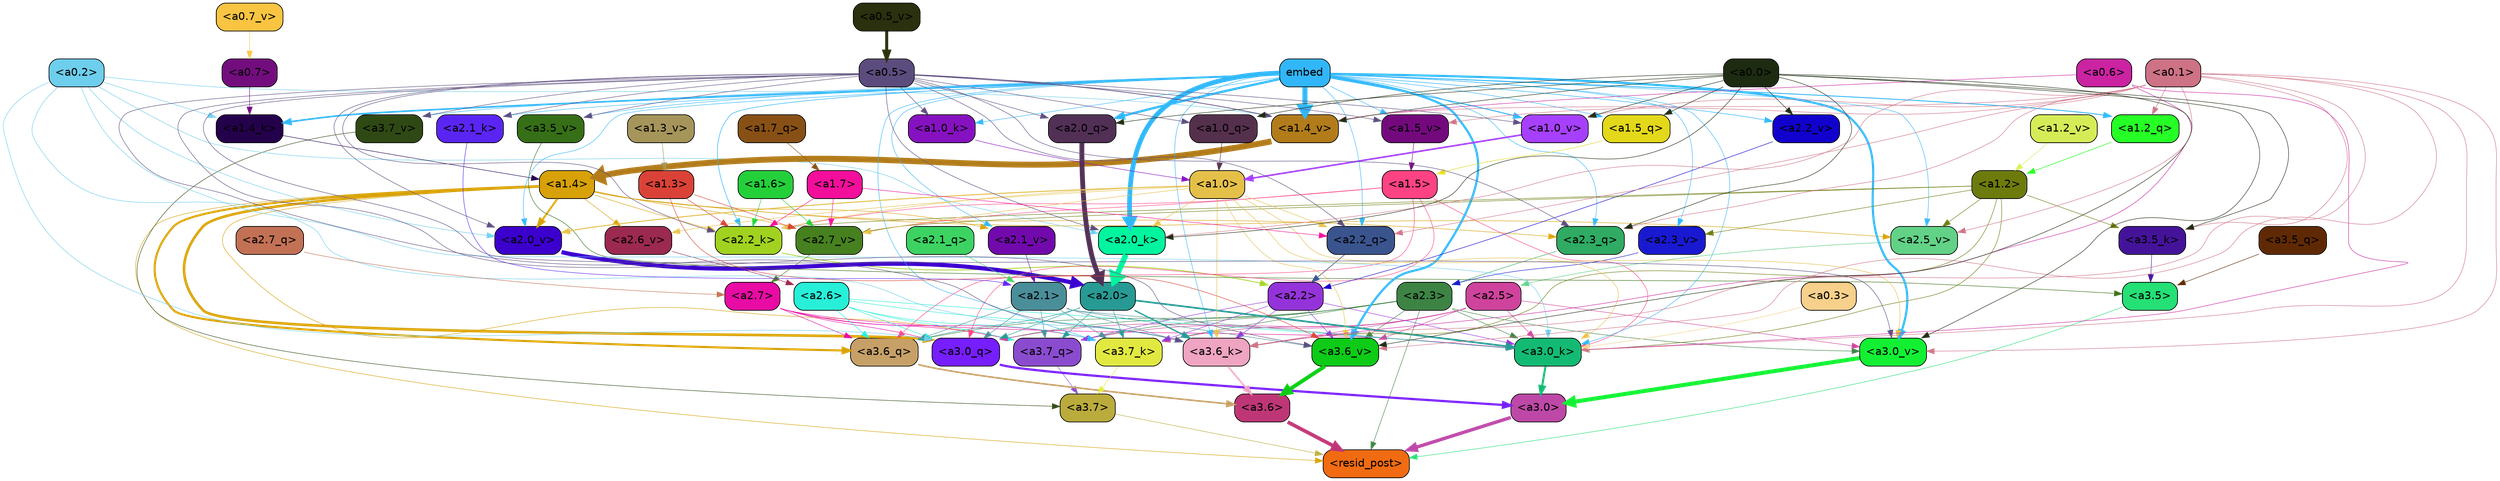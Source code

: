 strict digraph "" {
	graph [bgcolor=transparent,
		layout=dot,
		overlap=false,
		splines=true
	];
	"<a3.7>"	[color=black,
		fillcolor="#baab3c",
		fontname=Helvetica,
		shape=box,
		style="filled, rounded"];
	"<resid_post>"	[color=black,
		fillcolor="#f16b12",
		fontname=Helvetica,
		shape=box,
		style="filled, rounded"];
	"<a3.7>" -> "<resid_post>"	[color="#baab3c",
		penwidth=0.6];
	"<a3.6>"	[color=black,
		fillcolor="#bf3676",
		fontname=Helvetica,
		shape=box,
		style="filled, rounded"];
	"<a3.6>" -> "<resid_post>"	[color="#bf3676",
		penwidth=4.646730065345764];
	"<a3.5>"	[color=black,
		fillcolor="#24e075",
		fontname=Helvetica,
		shape=box,
		style="filled, rounded"];
	"<a3.5>" -> "<resid_post>"	[color="#24e075",
		penwidth=0.6];
	"<a3.0>"	[color=black,
		fillcolor="#bd48a7",
		fontname=Helvetica,
		shape=box,
		style="filled, rounded"];
	"<a3.0>" -> "<resid_post>"	[color="#bd48a7",
		penwidth=4.323132634162903];
	"<a2.3>"	[color=black,
		fillcolor="#3d8444",
		fontname=Helvetica,
		shape=box,
		style="filled, rounded"];
	"<a2.3>" -> "<resid_post>"	[color="#3d8444",
		penwidth=0.6];
	"<a3.7_q>"	[color=black,
		fillcolor="#8b4bcf",
		fontname=Helvetica,
		shape=box,
		style="filled, rounded"];
	"<a2.3>" -> "<a3.7_q>"	[color="#3d8444",
		penwidth=0.6];
	"<a3.6_q>"	[color=black,
		fillcolor="#c6a067",
		fontname=Helvetica,
		shape=box,
		style="filled, rounded"];
	"<a2.3>" -> "<a3.6_q>"	[color="#3d8444",
		penwidth=0.6];
	"<a3.0_q>"	[color=black,
		fillcolor="#761efd",
		fontname=Helvetica,
		shape=box,
		style="filled, rounded"];
	"<a2.3>" -> "<a3.0_q>"	[color="#3d8444",
		penwidth=0.6];
	"<a3.7_k>"	[color=black,
		fillcolor="#e1e941",
		fontname=Helvetica,
		shape=box,
		style="filled, rounded"];
	"<a2.3>" -> "<a3.7_k>"	[color="#3d8444",
		penwidth=0.6];
	"<a3.0_k>"	[color=black,
		fillcolor="#13ba73",
		fontname=Helvetica,
		shape=box,
		style="filled, rounded"];
	"<a2.3>" -> "<a3.0_k>"	[color="#3d8444",
		penwidth=0.6];
	"<a3.6_v>"	[color=black,
		fillcolor="#0dcb16",
		fontname=Helvetica,
		shape=box,
		style="filled, rounded"];
	"<a2.3>" -> "<a3.6_v>"	[color="#3d8444",
		penwidth=0.6];
	"<a3.0_v>"	[color=black,
		fillcolor="#13f033",
		fontname=Helvetica,
		shape=box,
		style="filled, rounded"];
	"<a2.3>" -> "<a3.0_v>"	[color="#3d8444",
		penwidth=0.6];
	"<a1.4>"	[color=black,
		fillcolor="#d7a107",
		fontname=Helvetica,
		shape=box,
		style="filled, rounded"];
	"<a1.4>" -> "<resid_post>"	[color="#d7a107",
		penwidth=0.6];
	"<a1.4>" -> "<a3.7_q>"	[color="#d7a107",
		penwidth=0.6];
	"<a1.4>" -> "<a3.6_q>"	[color="#d7a107",
		penwidth=2.700703263282776];
	"<a1.4>" -> "<a3.0_q>"	[color="#d7a107",
		penwidth=3.34255850315094];
	"<a2.3_q>"	[color=black,
		fillcolor="#2fab63",
		fontname=Helvetica,
		shape=box,
		style="filled, rounded"];
	"<a1.4>" -> "<a2.3_q>"	[color="#d7a107",
		penwidth=0.6];
	"<a2.2_k>"	[color=black,
		fillcolor="#a1d21f",
		fontname=Helvetica,
		shape=box,
		style="filled, rounded"];
	"<a1.4>" -> "<a2.2_k>"	[color="#d7a107",
		penwidth=0.6];
	"<a2.7_v>"	[color=black,
		fillcolor="#46801f",
		fontname=Helvetica,
		shape=box,
		style="filled, rounded"];
	"<a1.4>" -> "<a2.7_v>"	[color="#d7a107",
		penwidth=0.6];
	"<a2.6_v>"	[color=black,
		fillcolor="#9c294f",
		fontname=Helvetica,
		shape=box,
		style="filled, rounded"];
	"<a1.4>" -> "<a2.6_v>"	[color="#d7a107",
		penwidth=0.6];
	"<a2.5_v>"	[color=black,
		fillcolor="#62d287",
		fontname=Helvetica,
		shape=box,
		style="filled, rounded"];
	"<a1.4>" -> "<a2.5_v>"	[color="#d7a107",
		penwidth=0.6];
	"<a2.1_v>"	[color=black,
		fillcolor="#7209ad",
		fontname=Helvetica,
		shape=box,
		style="filled, rounded"];
	"<a1.4>" -> "<a2.1_v>"	[color="#d7a107",
		penwidth=0.6];
	"<a2.0_v>"	[color=black,
		fillcolor="#3b00cd",
		fontname=Helvetica,
		shape=box,
		style="filled, rounded"];
	"<a1.4>" -> "<a2.0_v>"	[color="#d7a107",
		penwidth=2.387977123260498];
	"<a3.7_q>" -> "<a3.7>"	[color="#8b4bcf",
		penwidth=0.6];
	"<a3.6_q>" -> "<a3.6>"	[color="#c6a067",
		penwidth=2.03758105635643];
	"<a3.5_q>"	[color=black,
		fillcolor="#602905",
		fontname=Helvetica,
		shape=box,
		style="filled, rounded"];
	"<a3.5_q>" -> "<a3.5>"	[color="#602905",
		penwidth=0.6];
	"<a3.0_q>" -> "<a3.0>"	[color="#761efd",
		penwidth=2.8638100624084473];
	"<a3.7_k>" -> "<a3.7>"	[color="#e1e941",
		penwidth=0.6];
	"<a3.6_k>"	[color=black,
		fillcolor="#efa4c1",
		fontname=Helvetica,
		shape=box,
		style="filled, rounded"];
	"<a3.6_k>" -> "<a3.6>"	[color="#efa4c1",
		penwidth=2.174198240041733];
	"<a3.5_k>"	[color=black,
		fillcolor="#44139a",
		fontname=Helvetica,
		shape=box,
		style="filled, rounded"];
	"<a3.5_k>" -> "<a3.5>"	[color="#44139a",
		penwidth=0.6];
	"<a3.0_k>" -> "<a3.0>"	[color="#13ba73",
		penwidth=2.6274144649505615];
	"<a3.7_v>"	[color=black,
		fillcolor="#2f4914",
		fontname=Helvetica,
		shape=box,
		style="filled, rounded"];
	"<a3.7_v>" -> "<a3.7>"	[color="#2f4914",
		penwidth=0.6];
	"<a3.6_v>" -> "<a3.6>"	[color="#0dcb16",
		penwidth=5.002329230308533];
	"<a3.5_v>"	[color=black,
		fillcolor="#366f17",
		fontname=Helvetica,
		shape=box,
		style="filled, rounded"];
	"<a3.5_v>" -> "<a3.5>"	[color="#366f17",
		penwidth=0.6];
	"<a3.0_v>" -> "<a3.0>"	[color="#13f033",
		penwidth=5.188832879066467];
	"<a2.7>"	[color=black,
		fillcolor="#e80ba4",
		fontname=Helvetica,
		shape=box,
		style="filled, rounded"];
	"<a2.7>" -> "<a3.7_q>"	[color="#e80ba4",
		penwidth=0.6];
	"<a2.7>" -> "<a3.6_q>"	[color="#e80ba4",
		penwidth=0.6];
	"<a2.7>" -> "<a3.0_q>"	[color="#e80ba4",
		penwidth=0.6];
	"<a2.7>" -> "<a3.7_k>"	[color="#e80ba4",
		penwidth=0.6];
	"<a2.7>" -> "<a3.0_k>"	[color="#e80ba4",
		penwidth=0.6];
	"<a2.6>"	[color=black,
		fillcolor="#27efd8",
		fontname=Helvetica,
		shape=box,
		style="filled, rounded"];
	"<a2.6>" -> "<a3.7_q>"	[color="#27efd8",
		penwidth=0.6];
	"<a2.6>" -> "<a3.6_q>"	[color="#27efd8",
		penwidth=0.6];
	"<a2.6>" -> "<a3.0_q>"	[color="#27efd8",
		penwidth=0.6];
	"<a2.6>" -> "<a3.7_k>"	[color="#27efd8",
		penwidth=0.6];
	"<a2.6>" -> "<a3.6_k>"	[color="#27efd8",
		penwidth=0.6];
	"<a2.6>" -> "<a3.0_k>"	[color="#27efd8",
		penwidth=0.6];
	"<a2.5>"	[color=black,
		fillcolor="#cf439c",
		fontname=Helvetica,
		shape=box,
		style="filled, rounded"];
	"<a2.5>" -> "<a3.7_q>"	[color="#cf439c",
		penwidth=0.6];
	"<a2.5>" -> "<a3.0_q>"	[color="#cf439c",
		penwidth=0.6];
	"<a2.5>" -> "<a3.7_k>"	[color="#cf439c",
		penwidth=0.6];
	"<a2.5>" -> "<a3.6_k>"	[color="#cf439c",
		penwidth=0.6];
	"<a2.5>" -> "<a3.0_k>"	[color="#cf439c",
		penwidth=0.6];
	"<a2.5>" -> "<a3.6_v>"	[color="#cf439c",
		penwidth=0.6];
	"<a2.5>" -> "<a3.0_v>"	[color="#cf439c",
		penwidth=0.6];
	"<a2.2>"	[color=black,
		fillcolor="#9533da",
		fontname=Helvetica,
		shape=box,
		style="filled, rounded"];
	"<a2.2>" -> "<a3.7_q>"	[color="#9533da",
		penwidth=0.6];
	"<a2.2>" -> "<a3.7_k>"	[color="#9533da",
		penwidth=0.6];
	"<a2.2>" -> "<a3.6_k>"	[color="#9533da",
		penwidth=0.6];
	"<a2.2>" -> "<a3.0_k>"	[color="#9533da",
		penwidth=0.6];
	"<a2.2>" -> "<a3.6_v>"	[color="#9533da",
		penwidth=0.6];
	"<a2.1>"	[color=black,
		fillcolor="#4a8e9a",
		fontname=Helvetica,
		shape=box,
		style="filled, rounded"];
	"<a2.1>" -> "<a3.7_q>"	[color="#4a8e9a",
		penwidth=0.6];
	"<a2.1>" -> "<a3.6_q>"	[color="#4a8e9a",
		penwidth=0.6];
	"<a2.1>" -> "<a3.0_q>"	[color="#4a8e9a",
		penwidth=0.6];
	"<a2.1>" -> "<a3.7_k>"	[color="#4a8e9a",
		penwidth=0.6];
	"<a2.1>" -> "<a3.6_k>"	[color="#4a8e9a",
		penwidth=0.6];
	"<a2.1>" -> "<a3.0_k>"	[color="#4a8e9a",
		penwidth=0.6];
	"<a2.1>" -> "<a3.6_v>"	[color="#4a8e9a",
		penwidth=0.6];
	"<a2.0>"	[color=black,
		fillcolor="#279a94",
		fontname=Helvetica,
		shape=box,
		style="filled, rounded"];
	"<a2.0>" -> "<a3.7_q>"	[color="#279a94",
		penwidth=0.6];
	"<a2.0>" -> "<a3.6_q>"	[color="#279a94",
		penwidth=0.6];
	"<a2.0>" -> "<a3.0_q>"	[color="#279a94",
		penwidth=0.6];
	"<a2.0>" -> "<a3.7_k>"	[color="#279a94",
		penwidth=0.6];
	"<a2.0>" -> "<a3.6_k>"	[color="#279a94",
		penwidth=1.6454488784074783];
	"<a2.0>" -> "<a3.0_k>"	[color="#279a94",
		penwidth=2.2218968719244003];
	"<a1.5>"	[color=black,
		fillcolor="#fd4383",
		fontname=Helvetica,
		shape=box,
		style="filled, rounded"];
	"<a1.5>" -> "<a3.6_q>"	[color="#fd4383",
		penwidth=0.6];
	"<a1.5>" -> "<a3.0_q>"	[color="#fd4383",
		penwidth=0.6];
	"<a1.5>" -> "<a3.0_k>"	[color="#fd4383",
		penwidth=0.6];
	"<a1.5>" -> "<a2.2_k>"	[color="#fd4383",
		penwidth=0.6];
	"<a1.5>" -> "<a2.7_v>"	[color="#fd4383",
		penwidth=0.6];
	"<a0.2>"	[color=black,
		fillcolor="#6dceed",
		fontname=Helvetica,
		shape=box,
		style="filled, rounded"];
	"<a0.2>" -> "<a3.0_q>"	[color="#6dceed",
		penwidth=0.6];
	"<a0.2>" -> "<a3.6_k>"	[color="#6dceed",
		penwidth=0.6];
	"<a0.2>" -> "<a3.0_k>"	[color="#6dceed",
		penwidth=0.6];
	"<a2.0_k>"	[color=black,
		fillcolor="#00f59e",
		fontname=Helvetica,
		shape=box,
		style="filled, rounded"];
	"<a0.2>" -> "<a2.0_k>"	[color="#6dceed",
		penwidth=0.6];
	"<a0.2>" -> "<a2.0_v>"	[color="#6dceed",
		penwidth=0.6];
	"<a1.4_k>"	[color=black,
		fillcolor="#24014b",
		fontname=Helvetica,
		shape=box,
		style="filled, rounded"];
	"<a0.2>" -> "<a1.4_k>"	[color="#6dceed",
		penwidth=0.6];
	"<a1.4_v>"	[color=black,
		fillcolor="#b27c1b",
		fontname=Helvetica,
		shape=box,
		style="filled, rounded"];
	"<a0.2>" -> "<a1.4_v>"	[color="#6dceed",
		penwidth=0.6];
	embed	[color=black,
		fillcolor="#31b7f9",
		fontname=Helvetica,
		shape=box,
		style="filled, rounded"];
	embed -> "<a3.7_k>"	[color="#31b7f9",
		penwidth=0.6];
	embed -> "<a3.6_k>"	[color="#31b7f9",
		penwidth=0.6];
	embed -> "<a3.0_k>"	[color="#31b7f9",
		penwidth=0.6];
	embed -> "<a3.7_v>"	[color="#31b7f9",
		penwidth=0.6];
	embed -> "<a3.6_v>"	[color="#31b7f9",
		penwidth=2.8301228284835815];
	embed -> "<a3.5_v>"	[color="#31b7f9",
		penwidth=0.6];
	embed -> "<a3.0_v>"	[color="#31b7f9",
		penwidth=2.7660785913467407];
	embed -> "<a2.3_q>"	[color="#31b7f9",
		penwidth=0.6];
	"<a2.2_q>"	[color=black,
		fillcolor="#3a548e",
		fontname=Helvetica,
		shape=box,
		style="filled, rounded"];
	embed -> "<a2.2_q>"	[color="#31b7f9",
		penwidth=0.6];
	"<a2.0_q>"	[color=black,
		fillcolor="#523056",
		fontname=Helvetica,
		shape=box,
		style="filled, rounded"];
	embed -> "<a2.0_q>"	[color="#31b7f9",
		penwidth=2.918822765350342];
	embed -> "<a2.2_k>"	[color="#31b7f9",
		penwidth=0.7099294662475586];
	"<a2.1_k>"	[color=black,
		fillcolor="#5a25f3",
		fontname=Helvetica,
		shape=box,
		style="filled, rounded"];
	embed -> "<a2.1_k>"	[color="#31b7f9",
		penwidth=0.6];
	embed -> "<a2.0_k>"	[color="#31b7f9",
		penwidth=6.075345039367676];
	embed -> "<a2.5_v>"	[color="#31b7f9",
		penwidth=0.6];
	"<a2.3_v>"	[color=black,
		fillcolor="#1819d1",
		fontname=Helvetica,
		shape=box,
		style="filled, rounded"];
	embed -> "<a2.3_v>"	[color="#31b7f9",
		penwidth=0.6];
	"<a2.2_v>"	[color=black,
		fillcolor="#1101cd",
		fontname=Helvetica,
		shape=box,
		style="filled, rounded"];
	embed -> "<a2.2_v>"	[color="#31b7f9",
		penwidth=0.6909599304199219];
	embed -> "<a2.1_v>"	[color="#31b7f9",
		penwidth=0.6];
	embed -> "<a2.0_v>"	[color="#31b7f9",
		penwidth=0.6];
	"<a1.5_q>"	[color=black,
		fillcolor="#e3d81a",
		fontname=Helvetica,
		shape=box,
		style="filled, rounded"];
	embed -> "<a1.5_q>"	[color="#31b7f9",
		penwidth=0.6];
	"<a1.2_q>"	[color=black,
		fillcolor="#26ff25",
		fontname=Helvetica,
		shape=box,
		style="filled, rounded"];
	embed -> "<a1.2_q>"	[color="#31b7f9",
		penwidth=1.1075286865234375];
	embed -> "<a1.4_k>"	[color="#31b7f9",
		penwidth=2.043105125427246];
	"<a1.0_k>"	[color=black,
		fillcolor="#8611c0",
		fontname=Helvetica,
		shape=box,
		style="filled, rounded"];
	embed -> "<a1.0_k>"	[color="#31b7f9",
		penwidth=0.6];
	"<a1.5_v>"	[color=black,
		fillcolor="#74097e",
		fontname=Helvetica,
		shape=box,
		style="filled, rounded"];
	embed -> "<a1.5_v>"	[color="#31b7f9",
		penwidth=0.6];
	embed -> "<a1.4_v>"	[color="#31b7f9",
		penwidth=6.46385931968689];
	"<a1.0_v>"	[color=black,
		fillcolor="#a640fd",
		fontname=Helvetica,
		shape=box,
		style="filled, rounded"];
	embed -> "<a1.0_v>"	[color="#31b7f9",
		penwidth=1.273291826248169];
	"<a1.2>"	[color=black,
		fillcolor="#6d7b0d",
		fontname=Helvetica,
		shape=box,
		style="filled, rounded"];
	"<a1.2>" -> "<a3.6_k>"	[color="#6d7b0d",
		penwidth=0.6];
	"<a1.2>" -> "<a3.5_k>"	[color="#6d7b0d",
		penwidth=0.6];
	"<a1.2>" -> "<a3.0_k>"	[color="#6d7b0d",
		penwidth=0.6];
	"<a1.2>" -> "<a2.2_k>"	[color="#6d7b0d",
		penwidth=0.6];
	"<a1.2>" -> "<a2.7_v>"	[color="#6d7b0d",
		penwidth=0.6];
	"<a1.2>" -> "<a2.5_v>"	[color="#6d7b0d",
		penwidth=0.6];
	"<a1.2>" -> "<a2.3_v>"	[color="#6d7b0d",
		penwidth=0.6];
	"<a1.0>"	[color=black,
		fillcolor="#e5c049",
		fontname=Helvetica,
		shape=box,
		style="filled, rounded"];
	"<a1.0>" -> "<a3.6_k>"	[color="#e5c049",
		penwidth=0.6];
	"<a1.0>" -> "<a3.0_k>"	[color="#e5c049",
		penwidth=0.6];
	"<a1.0>" -> "<a3.6_v>"	[color="#e5c049",
		penwidth=0.6];
	"<a1.0>" -> "<a3.0_v>"	[color="#e5c049",
		penwidth=0.6];
	"<a1.0>" -> "<a2.2_q>"	[color="#e5c049",
		penwidth=0.6];
	"<a1.0>" -> "<a2.2_k>"	[color="#e5c049",
		penwidth=0.6];
	"<a1.0>" -> "<a2.0_k>"	[color="#e5c049",
		penwidth=0.6];
	"<a1.0>" -> "<a2.7_v>"	[color="#e5c049",
		penwidth=0.6];
	"<a1.0>" -> "<a2.6_v>"	[color="#e5c049",
		penwidth=0.6];
	"<a1.0>" -> "<a2.0_v>"	[color="#e5c049",
		penwidth=1.2435333728790283];
	"<a0.6>"	[color=black,
		fillcolor="#cb23a2",
		fontname=Helvetica,
		shape=box,
		style="filled, rounded"];
	"<a0.6>" -> "<a3.6_k>"	[color="#cb23a2",
		penwidth=0.6];
	"<a0.6>" -> "<a3.0_k>"	[color="#cb23a2",
		penwidth=0.6];
	"<a0.6>" -> "<a1.4_v>"	[color="#cb23a2",
		penwidth=0.6];
	"<a0.5>"	[color=black,
		fillcolor="#5c4c7e",
		fontname=Helvetica,
		shape=box,
		style="filled, rounded"];
	"<a0.5>" -> "<a3.6_k>"	[color="#5c4c7e",
		penwidth=0.6];
	"<a0.5>" -> "<a3.7_v>"	[color="#5c4c7e",
		penwidth=0.6];
	"<a0.5>" -> "<a3.6_v>"	[color="#5c4c7e",
		penwidth=0.6];
	"<a0.5>" -> "<a3.5_v>"	[color="#5c4c7e",
		penwidth=0.6];
	"<a0.5>" -> "<a3.0_v>"	[color="#5c4c7e",
		penwidth=0.6124261617660522];
	"<a0.5>" -> "<a2.3_q>"	[color="#5c4c7e",
		penwidth=0.6];
	"<a0.5>" -> "<a2.2_q>"	[color="#5c4c7e",
		penwidth=0.6];
	"<a0.5>" -> "<a2.0_q>"	[color="#5c4c7e",
		penwidth=0.6];
	"<a0.5>" -> "<a2.2_k>"	[color="#5c4c7e",
		penwidth=0.6];
	"<a0.5>" -> "<a2.1_k>"	[color="#5c4c7e",
		penwidth=0.6];
	"<a0.5>" -> "<a2.0_k>"	[color="#5c4c7e",
		penwidth=0.6112704277038574];
	"<a0.5>" -> "<a2.0_v>"	[color="#5c4c7e",
		penwidth=0.6];
	"<a1.0_q>"	[color=black,
		fillcolor="#55304d",
		fontname=Helvetica,
		shape=box,
		style="filled, rounded"];
	"<a0.5>" -> "<a1.0_q>"	[color="#5c4c7e",
		penwidth=0.6];
	"<a0.5>" -> "<a1.0_k>"	[color="#5c4c7e",
		penwidth=0.6];
	"<a0.5>" -> "<a1.5_v>"	[color="#5c4c7e",
		penwidth=0.6];
	"<a0.5>" -> "<a1.4_v>"	[color="#5c4c7e",
		penwidth=0.9145197868347168];
	"<a0.5>" -> "<a1.0_v>"	[color="#5c4c7e",
		penwidth=0.6];
	"<a0.1>"	[color=black,
		fillcolor="#ce7285",
		fontname=Helvetica,
		shape=box,
		style="filled, rounded"];
	"<a0.1>" -> "<a3.6_k>"	[color="#ce7285",
		penwidth=0.6];
	"<a0.1>" -> "<a3.5_k>"	[color="#ce7285",
		penwidth=0.6];
	"<a0.1>" -> "<a3.0_k>"	[color="#ce7285",
		penwidth=0.6];
	"<a0.1>" -> "<a3.6_v>"	[color="#ce7285",
		penwidth=0.6];
	"<a0.1>" -> "<a3.0_v>"	[color="#ce7285",
		penwidth=0.6];
	"<a0.1>" -> "<a2.3_q>"	[color="#ce7285",
		penwidth=0.6];
	"<a0.1>" -> "<a2.2_q>"	[color="#ce7285",
		penwidth=0.6];
	"<a0.1>" -> "<a2.0_k>"	[color="#ce7285",
		penwidth=0.6];
	"<a0.1>" -> "<a2.5_v>"	[color="#ce7285",
		penwidth=0.6];
	"<a0.1>" -> "<a1.2_q>"	[color="#ce7285",
		penwidth=0.6];
	"<a0.1>" -> "<a1.5_v>"	[color="#ce7285",
		penwidth=0.6];
	"<a0.1>" -> "<a1.4_v>"	[color="#ce7285",
		penwidth=0.6];
	"<a0.1>" -> "<a1.0_v>"	[color="#ce7285",
		penwidth=0.6];
	"<a0.0>"	[color=black,
		fillcolor="#1d2b11",
		fontname=Helvetica,
		shape=box,
		style="filled, rounded"];
	"<a0.0>" -> "<a3.5_k>"	[color="#1d2b11",
		penwidth=0.6];
	"<a0.0>" -> "<a3.6_v>"	[color="#1d2b11",
		penwidth=0.6];
	"<a0.0>" -> "<a3.0_v>"	[color="#1d2b11",
		penwidth=0.6];
	"<a0.0>" -> "<a2.3_q>"	[color="#1d2b11",
		penwidth=0.6];
	"<a0.0>" -> "<a2.0_q>"	[color="#1d2b11",
		penwidth=0.6];
	"<a0.0>" -> "<a2.0_k>"	[color="#1d2b11",
		penwidth=0.6];
	"<a0.0>" -> "<a2.2_v>"	[color="#1d2b11",
		penwidth=0.6];
	"<a0.0>" -> "<a1.5_q>"	[color="#1d2b11",
		penwidth=0.6];
	"<a0.0>" -> "<a1.0_q>"	[color="#1d2b11",
		penwidth=0.6];
	"<a0.0>" -> "<a1.4_v>"	[color="#1d2b11",
		penwidth=0.6];
	"<a0.0>" -> "<a1.0_v>"	[color="#1d2b11",
		penwidth=0.6];
	"<a0.3>"	[color=black,
		fillcolor="#f7d08b",
		fontname=Helvetica,
		shape=box,
		style="filled, rounded"];
	"<a0.3>" -> "<a3.0_k>"	[color="#f7d08b",
		penwidth=0.6];
	"<a1.3>"	[color=black,
		fillcolor="#da4237",
		fontname=Helvetica,
		shape=box,
		style="filled, rounded"];
	"<a1.3>" -> "<a3.6_v>"	[color="#da4237",
		penwidth=0.6];
	"<a1.3>" -> "<a2.2_k>"	[color="#da4237",
		penwidth=0.6];
	"<a1.3>" -> "<a2.7_v>"	[color="#da4237",
		penwidth=0.6];
	"<a2.7_q>"	[color=black,
		fillcolor="#c37155",
		fontname=Helvetica,
		shape=box,
		style="filled, rounded"];
	"<a2.7_q>" -> "<a2.7>"	[color="#c37155",
		penwidth=0.6];
	"<a2.3_q>" -> "<a2.3>"	[color="#2fab63",
		penwidth=0.6];
	"<a2.2_q>" -> "<a2.2>"	[color="#3a548e",
		penwidth=0.8114519119262695];
	"<a2.1_q>"	[color=black,
		fillcolor="#3cd363",
		fontname=Helvetica,
		shape=box,
		style="filled, rounded"];
	"<a2.1_q>" -> "<a2.1>"	[color="#3cd363",
		penwidth=0.6];
	"<a2.0_q>" -> "<a2.0>"	[color="#523056",
		penwidth=6.2323237657547];
	"<a2.2_k>" -> "<a2.2>"	[color="#a1d21f",
		penwidth=0.9331893920898438];
	"<a2.1_k>" -> "<a2.1>"	[color="#5a25f3",
		penwidth=0.6];
	"<a2.0_k>" -> "<a2.0>"	[color="#00f59e",
		penwidth=7.158664226531982];
	"<a2.7_v>" -> "<a2.7>"	[color="#46801f",
		penwidth=0.6];
	"<a2.6_v>" -> "<a2.6>"	[color="#9c294f",
		penwidth=0.6];
	"<a2.5_v>" -> "<a2.5>"	[color="#62d287",
		penwidth=0.6657319068908691];
	"<a2.3_v>" -> "<a2.3>"	[color="#1819d1",
		penwidth=0.6];
	"<a2.2_v>" -> "<a2.2>"	[color="#1101cd",
		penwidth=0.6];
	"<a2.1_v>" -> "<a2.1>"	[color="#7209ad",
		penwidth=0.6];
	"<a2.0_v>" -> "<a2.0>"	[color="#3b00cd",
		penwidth=5.380099236965179];
	"<a1.7>"	[color=black,
		fillcolor="#f30e9b",
		fontname=Helvetica,
		shape=box,
		style="filled, rounded"];
	"<a1.7>" -> "<a2.2_q>"	[color="#f30e9b",
		penwidth=0.6];
	"<a1.7>" -> "<a2.2_k>"	[color="#f30e9b",
		penwidth=0.6];
	"<a1.7>" -> "<a2.7_v>"	[color="#f30e9b",
		penwidth=0.6];
	"<a1.6>"	[color=black,
		fillcolor="#24d03a",
		fontname=Helvetica,
		shape=box,
		style="filled, rounded"];
	"<a1.6>" -> "<a2.2_k>"	[color="#24d03a",
		penwidth=0.6];
	"<a1.6>" -> "<a2.7_v>"	[color="#24d03a",
		penwidth=0.6];
	"<a1.7_q>"	[color=black,
		fillcolor="#885015",
		fontname=Helvetica,
		shape=box,
		style="filled, rounded"];
	"<a1.7_q>" -> "<a1.7>"	[color="#885015",
		penwidth=0.6];
	"<a1.5_q>" -> "<a1.5>"	[color="#e3d81a",
		penwidth=0.6];
	"<a1.2_q>" -> "<a1.2>"	[color="#26ff25",
		penwidth=0.6965713500976562];
	"<a1.0_q>" -> "<a1.0>"	[color="#55304d",
		penwidth=0.6];
	"<a1.4_k>" -> "<a1.4>"	[color="#24014b",
		penwidth=0.6];
	"<a1.0_k>" -> "<a1.0>"	[color="#8611c0",
		penwidth=0.6];
	"<a1.5_v>" -> "<a1.5>"	[color="#74097e",
		penwidth=0.6];
	"<a1.4_v>" -> "<a1.4>"	[color="#b27c1b",
		penwidth=7.649995803833008];
	"<a1.3_v>"	[color=black,
		fillcolor="#a5955a",
		fontname=Helvetica,
		shape=box,
		style="filled, rounded"];
	"<a1.3_v>" -> "<a1.3>"	[color="#a5955a",
		penwidth=0.6];
	"<a1.2_v>"	[color=black,
		fillcolor="#d6ec57",
		fontname=Helvetica,
		shape=box,
		style="filled, rounded"];
	"<a1.2_v>" -> "<a1.2>"	[color="#d6ec57",
		penwidth=0.6];
	"<a1.0_v>" -> "<a1.0>"	[color="#a640fd",
		penwidth=2.050852060317993];
	"<a0.7>"	[color=black,
		fillcolor="#730d7e",
		fontname=Helvetica,
		shape=box,
		style="filled, rounded"];
	"<a0.7>" -> "<a1.4_k>"	[color="#730d7e",
		penwidth=0.6];
	"<a0.7_v>"	[color=black,
		fillcolor="#f8c441",
		fontname=Helvetica,
		shape=box,
		style="filled, rounded"];
	"<a0.7_v>" -> "<a0.7>"	[color="#f8c441",
		penwidth=0.6];
	"<a0.5_v>"	[color=black,
		fillcolor="#2b300e",
		fontname=Helvetica,
		shape=box,
		style="filled, rounded"];
	"<a0.5_v>" -> "<a0.5>"	[color="#2b300e",
		penwidth=3.8846328258514404];
}

